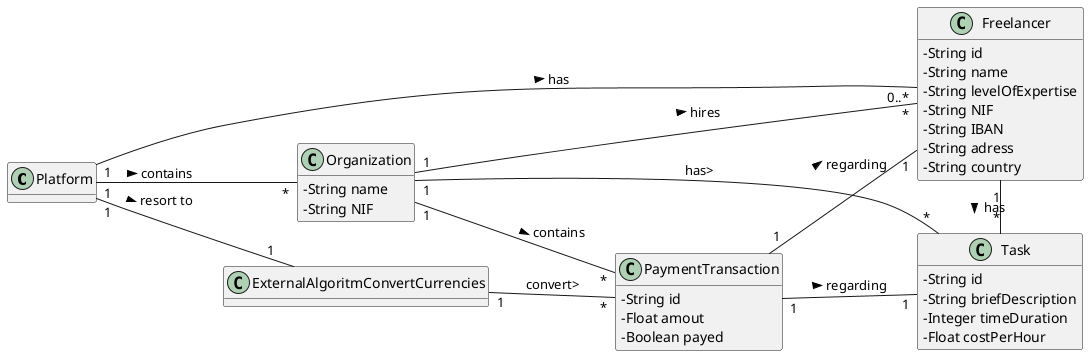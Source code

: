 @startuml
skinparam classAttributeIconSize 0
hide methods
left to right direction


class Platform{

}


class Organization{
-String name
-String NIF
}


class PaymentTransaction {
-String id
-Float amout
-Boolean payed
}

class Task{
-String id
-String briefDescription
-Integer timeDuration
-Float costPerHour
}


class Freelancer{
-String id
-String name
-String levelOfExpertise
-String NIF
-String IBAN
-String adress
-String country
}


class ExternalAlgoritmConvertCurrencies{

}

Platform"1" -- "*"Organization : contains >
Platform"1" -- "1"ExternalAlgoritmConvertCurrencies : resort to >
Platform"1" -- "0..*"Freelancer : has >

ExternalAlgoritmConvertCurrencies"1" -- "*" PaymentTransaction : convert>

Organization "1" -- "*" PaymentTransaction : contains >
Organization"1" -- "*"Task : has>
Organization "1" -- "*" Freelancer : hires >

PaymentTransaction"1" -- "1"Freelancer : regarding >
PaymentTransaction"1" -- "1"Task : regarding >

Freelancer "1" - "*" Task : has >

@enduml
